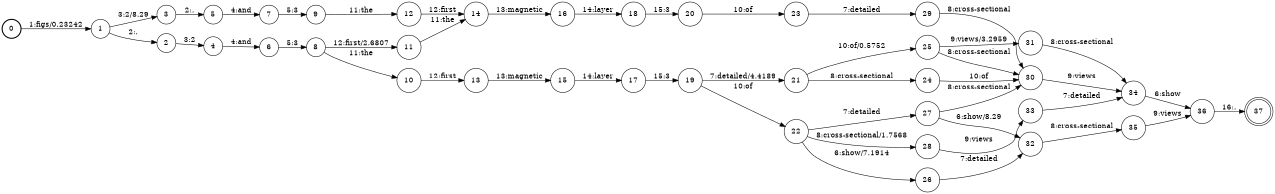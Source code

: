 digraph FST {
rankdir = LR;
size = "8.5,11";
label = "";
center = 1;
orientation = Portrait;
ranksep = "0.4";
nodesep = "0.25";
0 [label = "0", shape = circle, style = bold, fontsize = 14]
	0 -> 1 [label = "1:figs/0.23242", fontsize = 14];
1 [label = "1", shape = circle, style = solid, fontsize = 14]
	1 -> 2 [label = "2:.", fontsize = 14];
	1 -> 3 [label = "3:2/8.29", fontsize = 14];
2 [label = "2", shape = circle, style = solid, fontsize = 14]
	2 -> 4 [label = "3:2", fontsize = 14];
3 [label = "3", shape = circle, style = solid, fontsize = 14]
	3 -> 5 [label = "2:.", fontsize = 14];
4 [label = "4", shape = circle, style = solid, fontsize = 14]
	4 -> 6 [label = "4:and", fontsize = 14];
5 [label = "5", shape = circle, style = solid, fontsize = 14]
	5 -> 7 [label = "4:and", fontsize = 14];
6 [label = "6", shape = circle, style = solid, fontsize = 14]
	6 -> 8 [label = "5:3", fontsize = 14];
7 [label = "7", shape = circle, style = solid, fontsize = 14]
	7 -> 9 [label = "5:3", fontsize = 14];
8 [label = "8", shape = circle, style = solid, fontsize = 14]
	8 -> 10 [label = "11:the", fontsize = 14];
	8 -> 11 [label = "12:first/2.6807", fontsize = 14];
9 [label = "9", shape = circle, style = solid, fontsize = 14]
	9 -> 12 [label = "11:the", fontsize = 14];
10 [label = "10", shape = circle, style = solid, fontsize = 14]
	10 -> 13 [label = "12:first", fontsize = 14];
11 [label = "11", shape = circle, style = solid, fontsize = 14]
	11 -> 14 [label = "11:the", fontsize = 14];
12 [label = "12", shape = circle, style = solid, fontsize = 14]
	12 -> 14 [label = "12:first", fontsize = 14];
13 [label = "13", shape = circle, style = solid, fontsize = 14]
	13 -> 15 [label = "13:magnetic", fontsize = 14];
14 [label = "14", shape = circle, style = solid, fontsize = 14]
	14 -> 16 [label = "13:magnetic", fontsize = 14];
15 [label = "15", shape = circle, style = solid, fontsize = 14]
	15 -> 17 [label = "14:layer", fontsize = 14];
16 [label = "16", shape = circle, style = solid, fontsize = 14]
	16 -> 18 [label = "14:layer", fontsize = 14];
17 [label = "17", shape = circle, style = solid, fontsize = 14]
	17 -> 19 [label = "15:3", fontsize = 14];
18 [label = "18", shape = circle, style = solid, fontsize = 14]
	18 -> 20 [label = "15:3", fontsize = 14];
19 [label = "19", shape = circle, style = solid, fontsize = 14]
	19 -> 21 [label = "7:detailed/4.4189", fontsize = 14];
	19 -> 22 [label = "10:of", fontsize = 14];
20 [label = "20", shape = circle, style = solid, fontsize = 14]
	20 -> 23 [label = "10:of", fontsize = 14];
21 [label = "21", shape = circle, style = solid, fontsize = 14]
	21 -> 24 [label = "8:cross-sectional", fontsize = 14];
	21 -> 25 [label = "10:of/0.5752", fontsize = 14];
22 [label = "22", shape = circle, style = solid, fontsize = 14]
	22 -> 26 [label = "6:show/7.1914", fontsize = 14];
	22 -> 27 [label = "7:detailed", fontsize = 14];
	22 -> 28 [label = "8:cross-sectional/1.7568", fontsize = 14];
23 [label = "23", shape = circle, style = solid, fontsize = 14]
	23 -> 29 [label = "7:detailed", fontsize = 14];
24 [label = "24", shape = circle, style = solid, fontsize = 14]
	24 -> 30 [label = "10:of", fontsize = 14];
25 [label = "25", shape = circle, style = solid, fontsize = 14]
	25 -> 30 [label = "8:cross-sectional", fontsize = 14];
	25 -> 31 [label = "9:views/3.2959", fontsize = 14];
26 [label = "26", shape = circle, style = solid, fontsize = 14]
	26 -> 32 [label = "7:detailed", fontsize = 14];
27 [label = "27", shape = circle, style = solid, fontsize = 14]
	27 -> 32 [label = "6:show/8.29", fontsize = 14];
	27 -> 30 [label = "8:cross-sectional", fontsize = 14];
28 [label = "28", shape = circle, style = solid, fontsize = 14]
	28 -> 33 [label = "9:views", fontsize = 14];
29 [label = "29", shape = circle, style = solid, fontsize = 14]
	29 -> 30 [label = "8:cross-sectional", fontsize = 14];
30 [label = "30", shape = circle, style = solid, fontsize = 14]
	30 -> 34 [label = "9:views", fontsize = 14];
31 [label = "31", shape = circle, style = solid, fontsize = 14]
	31 -> 34 [label = "8:cross-sectional", fontsize = 14];
32 [label = "32", shape = circle, style = solid, fontsize = 14]
	32 -> 35 [label = "8:cross-sectional", fontsize = 14];
33 [label = "33", shape = circle, style = solid, fontsize = 14]
	33 -> 34 [label = "7:detailed", fontsize = 14];
34 [label = "34", shape = circle, style = solid, fontsize = 14]
	34 -> 36 [label = "6:show", fontsize = 14];
35 [label = "35", shape = circle, style = solid, fontsize = 14]
	35 -> 36 [label = "9:views", fontsize = 14];
36 [label = "36", shape = circle, style = solid, fontsize = 14]
	36 -> 37 [label = "16:.", fontsize = 14];
37 [label = "37", shape = doublecircle, style = solid, fontsize = 14]
}
